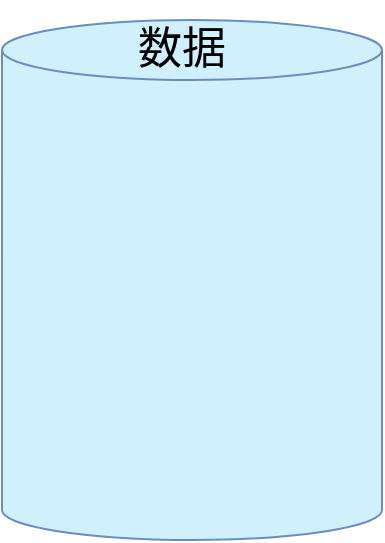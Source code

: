 <mxfile version="21.2.1" type="device">
  <diagram name="第 1 页" id="p564dUlnIFcZEKCv4rtF">
    <mxGraphModel dx="1418" dy="820" grid="1" gridSize="10" guides="1" tooltips="1" connect="1" arrows="1" fold="1" page="1" pageScale="1" pageWidth="827" pageHeight="1169" math="0" shadow="0">
      <root>
        <mxCell id="0" />
        <mxCell id="1" parent="0" />
        <mxCell id="jPVYmsx-2kozmc8zEE3v-1" value="" style="shape=cylinder3;whiteSpace=wrap;html=1;boundedLbl=1;backgroundOutline=1;size=15;fillColor=#CFF0FC;shadow=0;strokeColor=#6c8ebf;" vertex="1" parent="1">
          <mxGeometry x="310" y="270" width="190" height="260" as="geometry" />
        </mxCell>
        <mxCell id="jPVYmsx-2kozmc8zEE3v-3" value="数据" style="text;html=1;strokeColor=none;fillColor=none;align=center;verticalAlign=middle;whiteSpace=wrap;rounded=0;fontSize=22;" vertex="1" parent="1">
          <mxGeometry x="350" y="260" width="100" height="50" as="geometry" />
        </mxCell>
      </root>
    </mxGraphModel>
  </diagram>
</mxfile>
